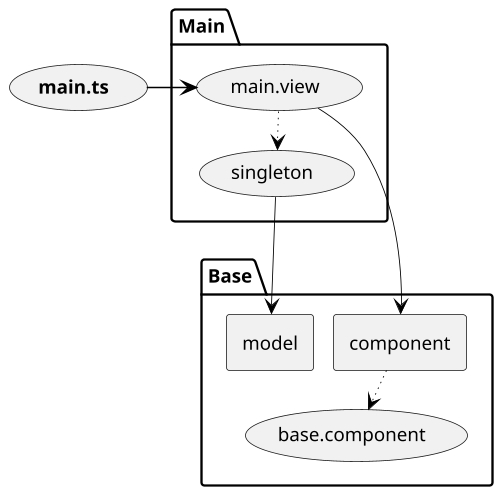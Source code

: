 @startuml

scale max 1920 width
top to bottom direction

skinparam monochrome true
skinparam shadowing false
skinparam nodesep 12
skinparam ranksep 25
skinparam defaultFontName Tahoma
skinparam defaultFontSize 12
skinparam roundCorner 4
skinparam dpi 150
skinparam arrowColor black
skinparam arrowThickness 0.55
skinparam packageTitleAlignment left

' oval
skinparam usecase {
  borderThickness 0.5
}

' rectangle
skinparam rectangle {
  borderThickness 0.5
}

' component
skinparam component {
  borderThickness 1
}


package "Main" {
  (main.view)
  (singleton)
}

package "Base" {
  (base.component)
  rectangle "component" as _component
  rectangle "model" as _model
}

(<b>main.ts</b>)

_component ~~> (base.component)
(<b>main.ts</b>) -[thickness=1]> (main.view)
(main.view) --> _component
(main.view) ~~> (singleton)
(singleton) --> _model

@enduml

' View and edit on https://arkit.herokuapp.com